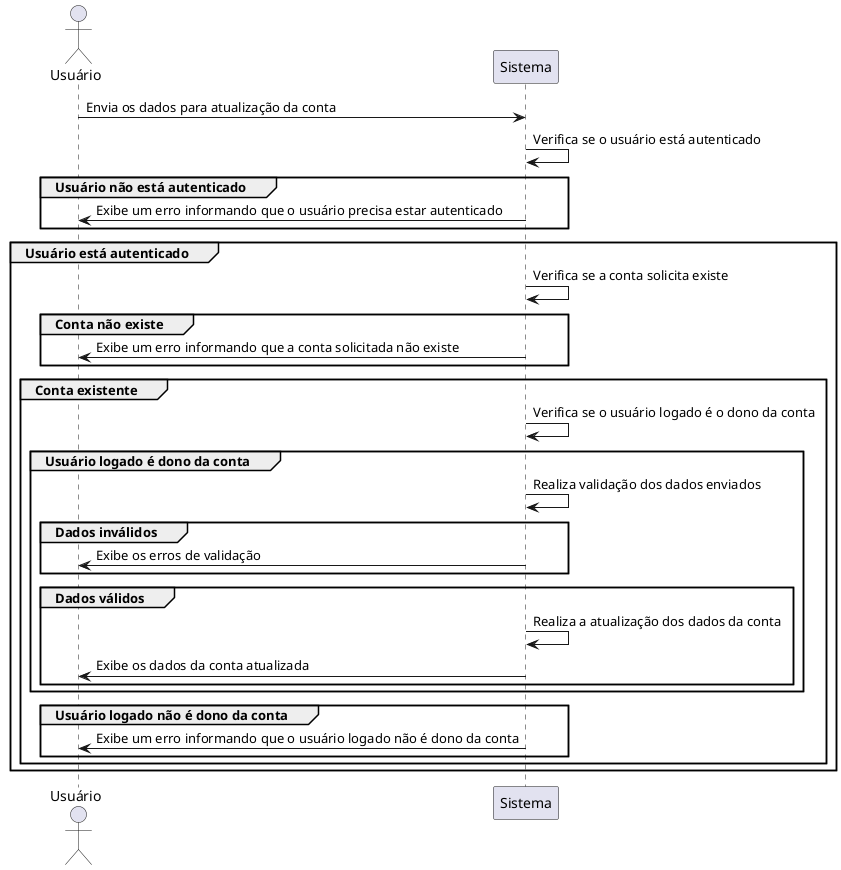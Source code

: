 @startuml CON04

actor Usuário
participant Sistema

Usuário -> Sistema: Envia os dados para atualização da conta

Sistema -> Sistema: Verifica se o usuário está autenticado

group Usuário não está autenticado
  Sistema -> Usuário: Exibe um erro informando que o usuário precisa estar autenticado
end

group Usuário está autenticado
  Sistema -> Sistema: Verifica se a conta solicita existe
  group Conta não existe
    Sistema -> Usuário: Exibe um erro informando que a conta solicitada não existe
  end

  group Conta existente
    Sistema -> Sistema: Verifica se o usuário logado é o dono da conta

    group Usuário logado é dono da conta
      Sistema -> Sistema: Realiza validação dos dados enviados

      group Dados inválidos
        Sistema -> Usuário: Exibe os erros de validação
      end

      group Dados válidos
        Sistema -> Sistema: Realiza a atualização dos dados da conta

        Sistema -> Usuário: Exibe os dados da conta atualizada
      end
    end

    group Usuário logado não é dono da conta
      Sistema -> Usuário: Exibe um erro informando que o usuário logado não é dono da conta
    end
  end
end

@enduml